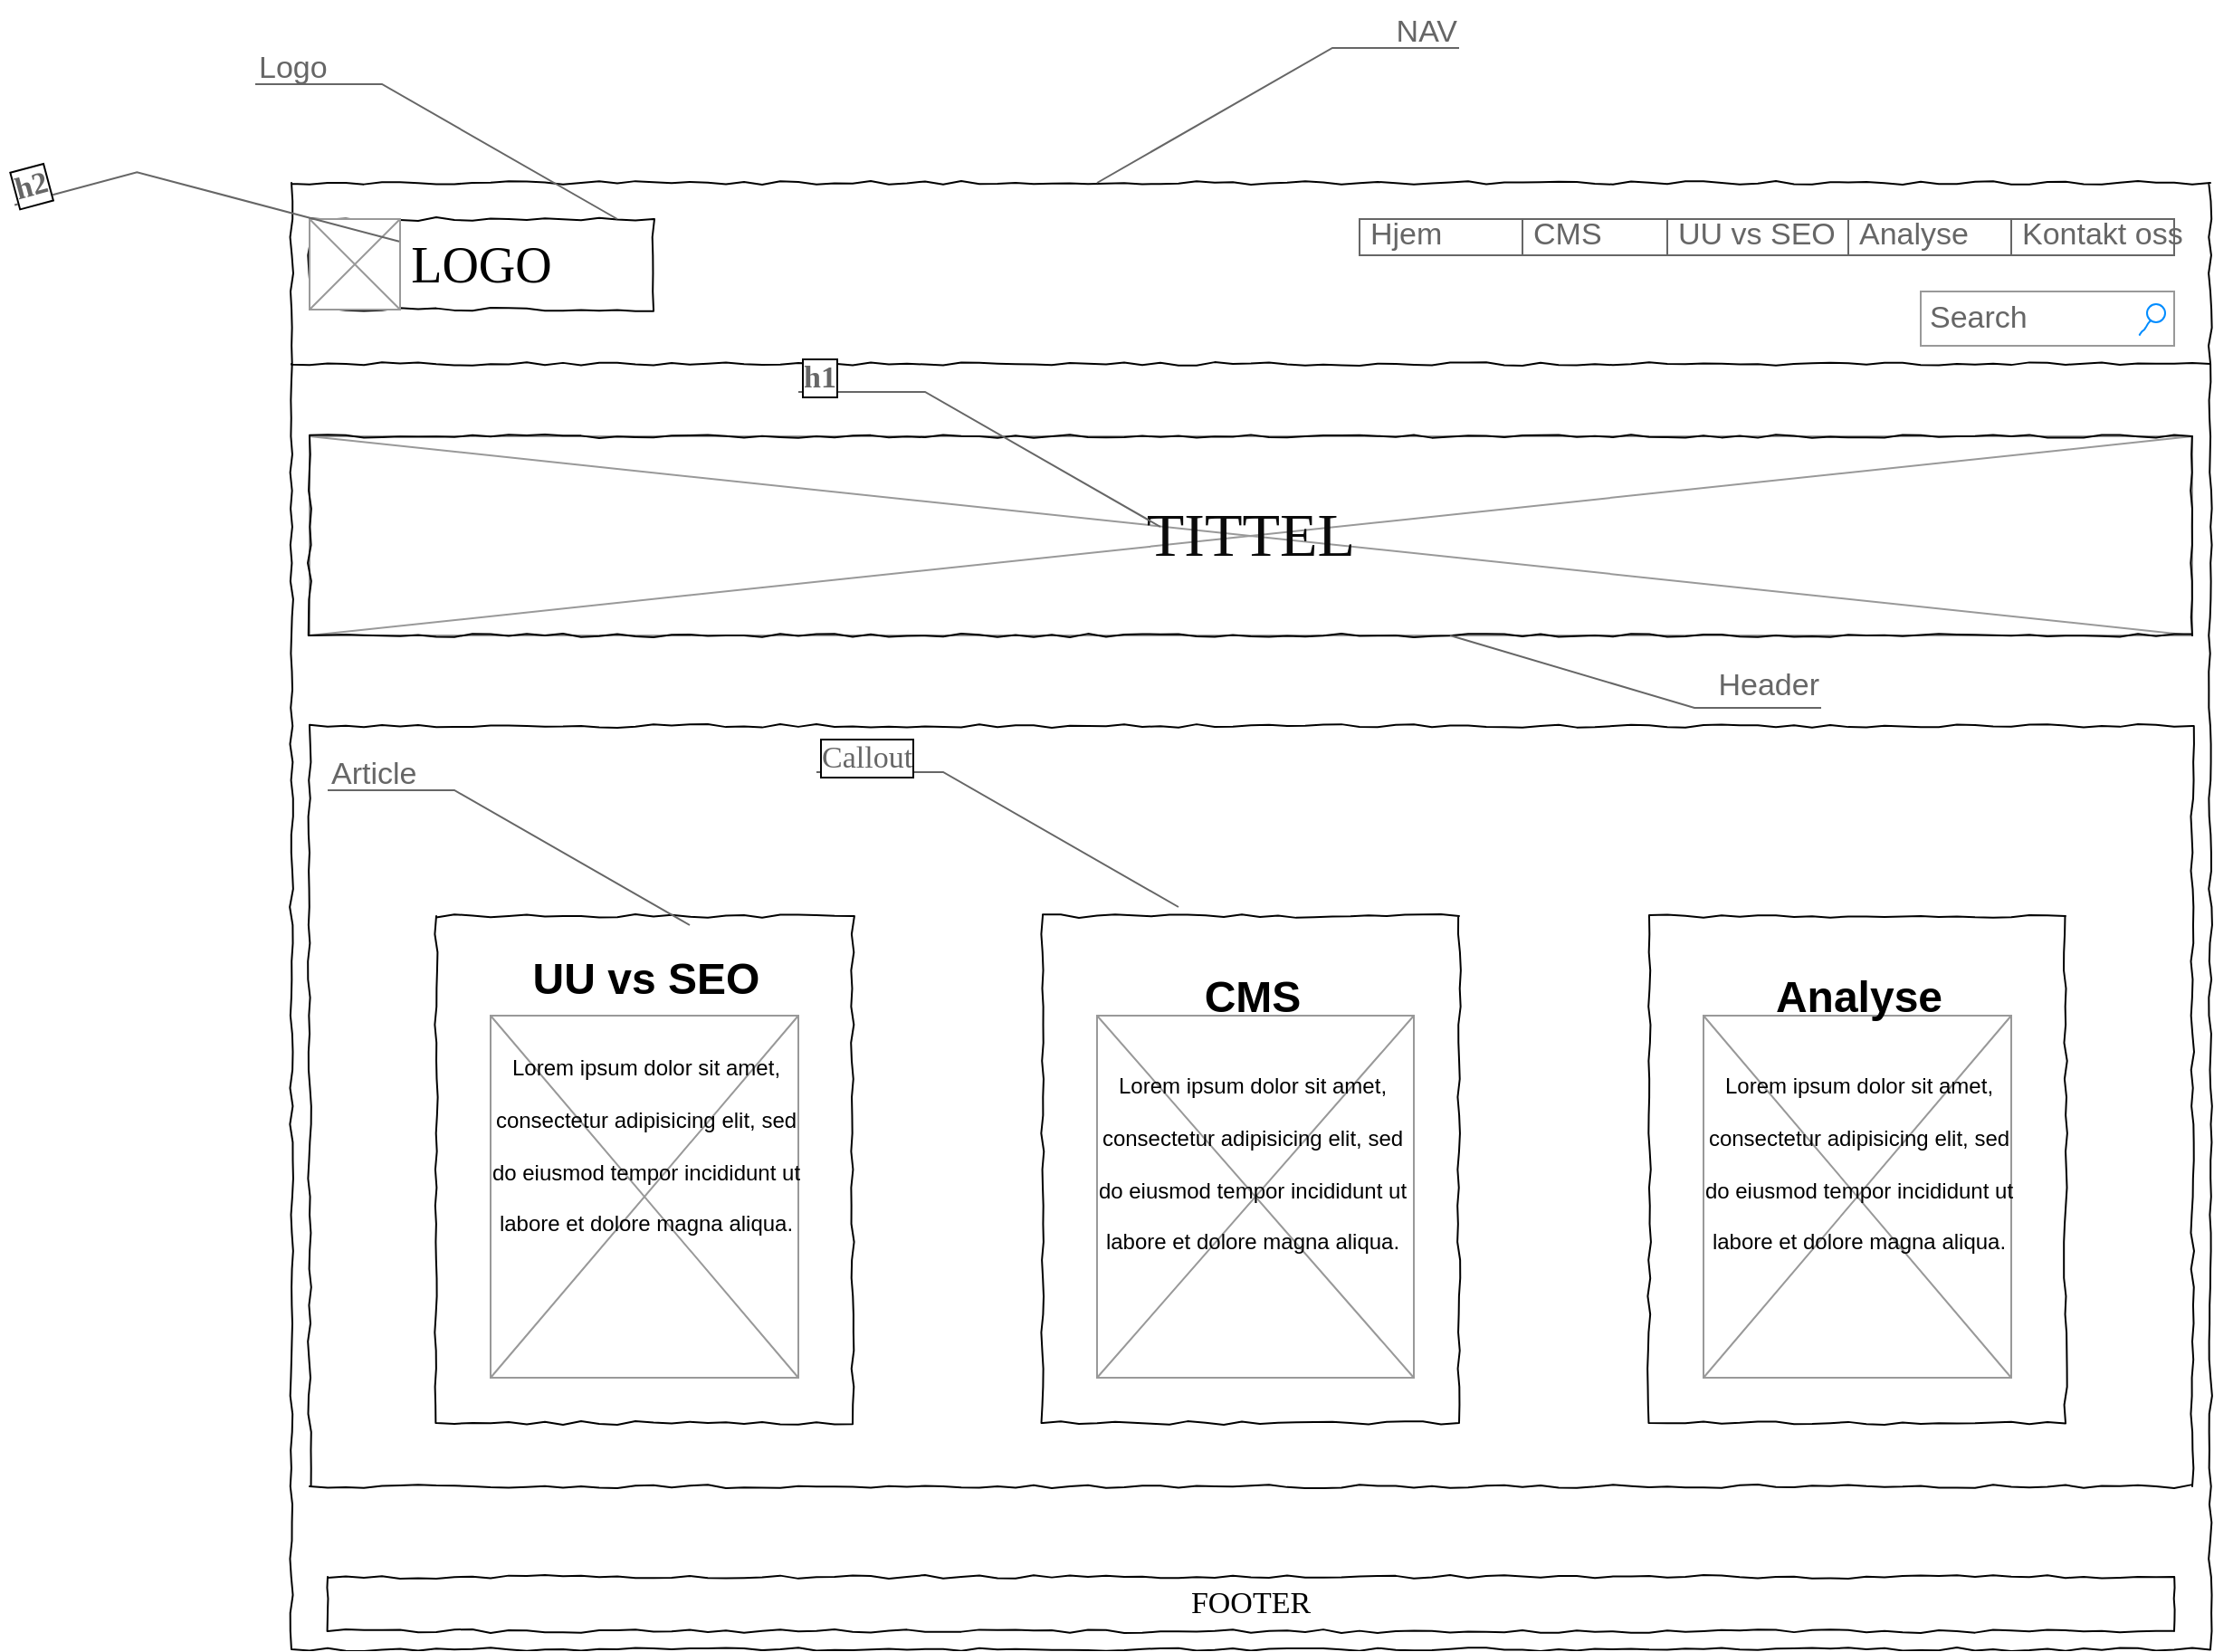 <mxfile version="20.3.6" type="github">
  <diagram name="Page-1" id="03018318-947c-dd8e-b7a3-06fadd420f32">
    <mxGraphModel dx="2597" dy="1762" grid="1" gridSize="10" guides="1" tooltips="1" connect="1" arrows="1" fold="1" page="1" pageScale="1" pageWidth="1100" pageHeight="850" background="none" math="0" shadow="0">
      <root>
        <mxCell id="0" />
        <mxCell id="1" parent="0" />
        <mxCell id="en6F7Ufg05P-uTRN20QV-46" value="" style="verticalLabelPosition=bottom;shadow=0;dashed=0;align=center;html=1;verticalAlign=top;strokeWidth=1;shape=mxgraph.mockup.graphics.simpleIcon;strokeColor=#999999;fontSize=34;fontColor=#0A0A0A;" vertex="1" parent="1">
          <mxGeometry x="130" y="480" width="170" height="200" as="geometry" />
        </mxCell>
        <mxCell id="en6F7Ufg05P-uTRN20QV-45" value="" style="verticalLabelPosition=bottom;shadow=0;dashed=0;align=center;html=1;verticalAlign=top;strokeWidth=1;shape=mxgraph.mockup.graphics.simpleIcon;strokeColor=#999999;fontSize=34;fontColor=#0A0A0A;" vertex="1" parent="1">
          <mxGeometry x="800" y="480" width="170" height="200" as="geometry" />
        </mxCell>
        <mxCell id="en6F7Ufg05P-uTRN20QV-44" value="" style="verticalLabelPosition=bottom;shadow=0;dashed=0;align=center;html=1;verticalAlign=top;strokeWidth=1;shape=mxgraph.mockup.graphics.simpleIcon;strokeColor=#999999;fontSize=34;fontColor=#0A0A0A;" vertex="1" parent="1">
          <mxGeometry x="465" y="480" width="175" height="200" as="geometry" />
        </mxCell>
        <mxCell id="en6F7Ufg05P-uTRN20QV-43" value="" style="verticalLabelPosition=bottom;shadow=0;dashed=0;align=center;html=1;verticalAlign=top;strokeWidth=1;shape=mxgraph.mockup.graphics.simpleIcon;strokeColor=#999999;fontSize=34;fontColor=#0A0A0A;" vertex="1" parent="1">
          <mxGeometry x="30" y="160" width="1040" height="110" as="geometry" />
        </mxCell>
        <mxCell id="677b7b8949515195-1" value="" style="whiteSpace=wrap;html=1;rounded=0;shadow=0;labelBackgroundColor=none;strokeColor=#000000;strokeWidth=1;fillColor=none;fontFamily=Verdana;fontSize=12;fontColor=#000000;align=center;comic=1;" parent="1" vertex="1">
          <mxGeometry x="20" y="20" width="1060" height="810" as="geometry" />
        </mxCell>
        <mxCell id="677b7b8949515195-2" value="LOGO" style="whiteSpace=wrap;html=1;rounded=0;shadow=0;labelBackgroundColor=none;strokeWidth=1;fontFamily=Verdana;fontSize=28;align=center;comic=1;" parent="1" vertex="1">
          <mxGeometry x="30" y="40" width="190" height="50" as="geometry" />
        </mxCell>
        <mxCell id="677b7b8949515195-3" value="Search" style="strokeWidth=1;shadow=0;dashed=0;align=center;html=1;shape=mxgraph.mockup.forms.searchBox;strokeColor=#999999;mainText=;strokeColor2=#008cff;fontColor=#666666;fontSize=17;align=left;spacingLeft=3;rounded=0;labelBackgroundColor=none;comic=1;" parent="1" vertex="1">
          <mxGeometry x="920" y="80" width="140" height="30" as="geometry" />
        </mxCell>
        <mxCell id="677b7b8949515195-9" value="" style="line;strokeWidth=1;html=1;rounded=0;shadow=0;labelBackgroundColor=none;fillColor=none;fontFamily=Verdana;fontSize=14;fontColor=#000000;align=center;comic=1;" parent="1" vertex="1">
          <mxGeometry x="20" y="115" width="1060" height="10" as="geometry" />
        </mxCell>
        <mxCell id="677b7b8949515195-10" value="&lt;font style=&quot;font-size: 34px;&quot; color=&quot;#0a0a0a&quot;&gt;TITTEL&lt;/font&gt;" style="whiteSpace=wrap;html=1;rounded=0;shadow=0;labelBackgroundColor=none;strokeWidth=1;fillColor=none;fontFamily=Verdana;fontSize=12;align=center;comic=1;" parent="1" vertex="1">
          <mxGeometry x="30" y="160" width="1040" height="110" as="geometry" />
        </mxCell>
        <mxCell id="en6F7Ufg05P-uTRN20QV-2" value="&lt;font style=&quot;font-size: 17px;&quot;&gt;FOOTER&lt;/font&gt;" style="whiteSpace=wrap;html=1;rounded=0;shadow=0;labelBackgroundColor=none;strokeWidth=1;fillColor=none;fontFamily=Verdana;fontSize=12;align=center;comic=1;" vertex="1" parent="1">
          <mxGeometry x="40" y="790" width="1020" height="30" as="geometry" />
        </mxCell>
        <mxCell id="en6F7Ufg05P-uTRN20QV-4" value="" style="whiteSpace=wrap;html=1;rounded=0;shadow=0;labelBackgroundColor=none;strokeWidth=1;fillColor=none;fontFamily=Verdana;fontSize=12;align=center;comic=1;" vertex="1" parent="1">
          <mxGeometry x="30" y="320" width="1040" height="420" as="geometry" />
        </mxCell>
        <mxCell id="677b7b8949515195-26" value="" style="whiteSpace=wrap;html=1;rounded=0;shadow=0;labelBackgroundColor=none;strokeWidth=1;fillColor=none;fontFamily=Verdana;fontSize=12;align=center;comic=1;" parent="1" vertex="1">
          <mxGeometry x="435" y="425" width="230" height="280" as="geometry" />
        </mxCell>
        <mxCell id="677b7b8949515195-15" value="&lt;div style=&quot;text-align: justify&quot;&gt;&lt;br&gt;&lt;/div&gt;" style="whiteSpace=wrap;html=1;rounded=0;shadow=0;labelBackgroundColor=none;strokeWidth=1;fillColor=none;fontFamily=Verdana;fontSize=12;align=center;verticalAlign=top;spacing=10;comic=1;" parent="1" vertex="1">
          <mxGeometry x="100" y="425" width="230" height="280" as="geometry" />
        </mxCell>
        <mxCell id="677b7b8949515195-25" value="" style="whiteSpace=wrap;html=1;rounded=0;shadow=0;labelBackgroundColor=none;strokeWidth=1;fillColor=none;fontFamily=Verdana;fontSize=12;align=center;comic=1;" parent="1" vertex="1">
          <mxGeometry x="770" y="425" width="230" height="280" as="geometry" />
        </mxCell>
        <mxCell id="en6F7Ufg05P-uTRN20QV-5" value="Article" style="strokeWidth=1;shadow=0;dashed=0;align=center;html=1;shape=mxgraph.mockup.text.callout;linkText=;textSize=17;textColor=#666666;callDir=NW;callStyle=line;fontSize=17;fontColor=#666666;align=left;verticalAlign=top;strokeColor=#666666;" vertex="1" parent="1">
          <mxGeometry x="40" y="330" width="200" height="100" as="geometry" />
        </mxCell>
        <mxCell id="en6F7Ufg05P-uTRN20QV-9" value="&lt;h1 style=&quot;text-align: center;&quot;&gt;&lt;span style=&quot;background-color: initial;&quot;&gt;UU vs SEO&lt;/span&gt;&lt;/h1&gt;&lt;h1 style=&quot;text-align: center;&quot;&gt;&lt;span style=&quot;background-color: initial; font-size: 12px; font-weight: normal;&quot;&gt;Lorem ipsum dolor sit amet, consectetur adipisicing elit, sed do eiusmod tempor incididunt ut labore et dolore magna aliqua.&lt;/span&gt;&lt;br&gt;&lt;/h1&gt;" style="text;html=1;strokeColor=none;fillColor=none;spacing=5;spacingTop=-20;whiteSpace=wrap;overflow=hidden;rounded=0;" vertex="1" parent="1">
          <mxGeometry x="120" y="440" width="190" height="240" as="geometry" />
        </mxCell>
        <mxCell id="en6F7Ufg05P-uTRN20QV-11" value="&lt;h1 style=&quot;text-align: center;&quot;&gt;&lt;span style=&quot;background-color: initial;&quot;&gt;CMS&lt;/span&gt;&lt;/h1&gt;&lt;h1 style=&quot;text-align: center;&quot;&gt;&lt;span style=&quot;background-color: initial; font-size: 12px; font-weight: normal;&quot;&gt;Lorem ipsum dolor sit amet, consectetur adipisicing elit, sed do eiusmod tempor incididunt ut labore et dolore magna aliqua.&lt;/span&gt;&lt;br&gt;&lt;/h1&gt;" style="text;html=1;strokeColor=none;fillColor=none;spacing=5;spacingTop=-20;whiteSpace=wrap;overflow=hidden;rounded=0;" vertex="1" parent="1">
          <mxGeometry x="455" y="450" width="190" height="240" as="geometry" />
        </mxCell>
        <mxCell id="en6F7Ufg05P-uTRN20QV-12" value="&lt;h1 style=&quot;text-align: center;&quot;&gt;&lt;span style=&quot;background-color: initial;&quot;&gt;Analyse&lt;/span&gt;&lt;/h1&gt;&lt;h1 style=&quot;text-align: center;&quot;&gt;&lt;span style=&quot;background-color: initial; font-size: 12px; font-weight: normal;&quot;&gt;Lorem ipsum dolor sit amet, consectetur adipisicing elit, sed do eiusmod tempor incididunt ut labore et dolore magna aliqua.&lt;/span&gt;&lt;br&gt;&lt;/h1&gt;" style="text;html=1;strokeColor=none;fillColor=none;spacing=5;spacingTop=-20;whiteSpace=wrap;overflow=hidden;rounded=0;" vertex="1" parent="1">
          <mxGeometry x="790" y="450" width="190" height="240" as="geometry" />
        </mxCell>
        <mxCell id="en6F7Ufg05P-uTRN20QV-33" value="NAV" style="strokeWidth=1;shadow=0;dashed=0;align=center;html=1;shape=mxgraph.mockup.text.callout;linkText=;textSize=17;textColor=#666666;callDir=NE;callStyle=line;fontSize=17;fontColor=#666666;align=right;verticalAlign=top;strokeColor=#666666;" vertex="1" parent="1">
          <mxGeometry x="465" y="-80" width="200" height="100" as="geometry" />
        </mxCell>
        <mxCell id="en6F7Ufg05P-uTRN20QV-34" value="Logo" style="strokeWidth=1;shadow=0;dashed=0;align=center;html=1;shape=mxgraph.mockup.text.callout;linkText=;textSize=17;textColor=#666666;callDir=NW;callStyle=line;fontSize=17;fontColor=#666666;align=left;verticalAlign=top;strokeColor=#666666;" vertex="1" parent="1">
          <mxGeometry y="-60" width="200" height="100" as="geometry" />
        </mxCell>
        <mxCell id="en6F7Ufg05P-uTRN20QV-36" value="Hjem" style="strokeWidth=1;shadow=0;dashed=0;align=center;html=1;shape=mxgraph.mockup.text.textBox;fontColor=#666666;align=left;fontSize=17;spacingLeft=4;spacingTop=-3;strokeColor=#666666;mainText=" vertex="1" parent="1">
          <mxGeometry x="610" y="40" width="90" height="20" as="geometry" />
        </mxCell>
        <mxCell id="en6F7Ufg05P-uTRN20QV-37" value="CMS" style="strokeWidth=1;shadow=0;dashed=0;align=center;html=1;shape=mxgraph.mockup.text.textBox;fontColor=#666666;align=left;fontSize=17;spacingLeft=4;spacingTop=-3;strokeColor=#666666;mainText=" vertex="1" parent="1">
          <mxGeometry x="700" y="40" width="90" height="20" as="geometry" />
        </mxCell>
        <mxCell id="en6F7Ufg05P-uTRN20QV-38" value="UU vs SEO" style="strokeWidth=1;shadow=0;dashed=0;align=center;html=1;shape=mxgraph.mockup.text.textBox;fontColor=#666666;align=left;fontSize=17;spacingLeft=4;spacingTop=-3;strokeColor=#666666;mainText=" vertex="1" parent="1">
          <mxGeometry x="780" y="40" width="100" height="20" as="geometry" />
        </mxCell>
        <mxCell id="en6F7Ufg05P-uTRN20QV-39" value="Analyse" style="strokeWidth=1;shadow=0;dashed=0;align=center;html=1;shape=mxgraph.mockup.text.textBox;fontColor=#666666;align=left;fontSize=17;spacingLeft=4;spacingTop=-3;strokeColor=#666666;mainText=" vertex="1" parent="1">
          <mxGeometry x="880" y="40" width="90" height="20" as="geometry" />
        </mxCell>
        <mxCell id="en6F7Ufg05P-uTRN20QV-40" value="Kontakt oss" style="strokeWidth=1;shadow=0;dashed=0;align=center;html=1;shape=mxgraph.mockup.text.textBox;fontColor=#666666;align=left;fontSize=17;spacingLeft=4;spacingTop=-3;strokeColor=#666666;mainText=" vertex="1" parent="1">
          <mxGeometry x="970" y="40" width="90" height="20" as="geometry" />
        </mxCell>
        <mxCell id="en6F7Ufg05P-uTRN20QV-41" value="" style="verticalLabelPosition=bottom;shadow=0;dashed=0;align=center;html=1;verticalAlign=top;strokeWidth=1;shape=mxgraph.mockup.graphics.simpleIcon;strokeColor=#999999;" vertex="1" parent="1">
          <mxGeometry x="30" y="40" width="50" height="50" as="geometry" />
        </mxCell>
        <mxCell id="en6F7Ufg05P-uTRN20QV-75" value="Header" style="strokeWidth=1;shadow=0;dashed=0;align=center;html=1;shape=mxgraph.mockup.text.callout;linkText=;textSize=17;textColor=#666666;callDir=SE;callStyle=line;fontSize=17;fontColor=#666666;align=right;verticalAlign=bottom;strokeColor=#666666;" vertex="1" parent="1">
          <mxGeometry x="660" y="270" width="205" height="40" as="geometry" />
        </mxCell>
        <mxCell id="en6F7Ufg05P-uTRN20QV-89" value="&lt;b&gt;&lt;font face=&quot;Verdana&quot;&gt;h2&lt;/font&gt;&lt;/b&gt;" style="strokeWidth=1;shadow=0;dashed=0;align=center;html=1;shape=mxgraph.mockup.text.callout;linkText=;textSize=17;textColor=#666666;callDir=NW;callStyle=line;fontSize=17;fontColor=#666666;align=left;verticalAlign=top;strokeColor=#666666;labelBackgroundColor=default;labelBorderColor=default;rotation=-15;" vertex="1" parent="1">
          <mxGeometry x="-130" y="-20" width="200" height="100" as="geometry" />
        </mxCell>
        <mxCell id="en6F7Ufg05P-uTRN20QV-90" value="Callout" style="strokeWidth=1;shadow=0;dashed=0;align=center;html=1;shape=mxgraph.mockup.text.callout;linkText=;textSize=17;textColor=#666666;callDir=NW;callStyle=line;fontSize=17;fontColor=#666666;align=left;verticalAlign=top;strokeColor=#666666;labelBackgroundColor=default;labelBorderColor=default;fontFamily=Verdana;" vertex="1" parent="1">
          <mxGeometry x="310" y="320" width="200" height="100" as="geometry" />
        </mxCell>
        <mxCell id="en6F7Ufg05P-uTRN20QV-91" value="&lt;b&gt;h1&lt;/b&gt;" style="strokeWidth=1;shadow=0;dashed=0;align=center;html=1;shape=mxgraph.mockup.text.callout;linkText=;textSize=17;textColor=#666666;callDir=NW;callStyle=line;fontSize=17;fontColor=#666666;align=left;verticalAlign=top;strokeColor=#666666;labelBackgroundColor=default;labelBorderColor=default;fontFamily=Verdana;" vertex="1" parent="1">
          <mxGeometry x="300" y="110" width="200" height="100" as="geometry" />
        </mxCell>
      </root>
    </mxGraphModel>
  </diagram>
</mxfile>
